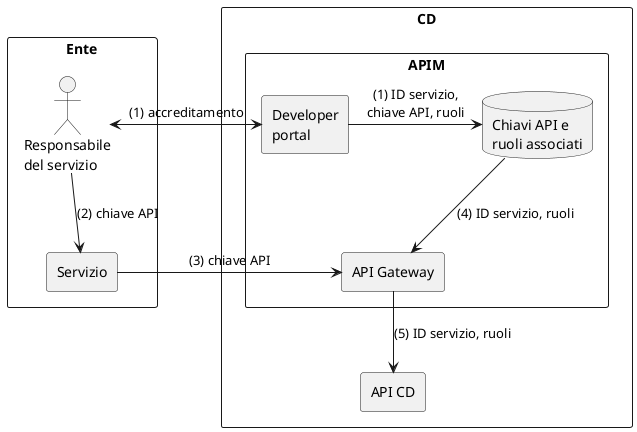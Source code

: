@startuml

rectangle Ente {
  actor "Responsabile\ndel servizio" as respservizio
  agent Servizio as servizio
}
rectangle "CD" {
  rectangle APIM {
    agent "API Gateway" as apigw
    agent "Developer\nportal" as devportal
    database "Chiavi API e\nruoli associati" as keydb
  }
  agent "API CD" as apicd
}

respservizio <-> devportal : (1) accreditamento
devportal -> keydb : (1) ID servizio,\nchiave API, ruoli
respservizio -d-> servizio : (2) chiave API

servizio -> apigw : (3) chiave API
keydb -d-> apigw : (4) ID servizio, ruoli
apigw --> apicd : (5) ID servizio, ruoli

@enduml